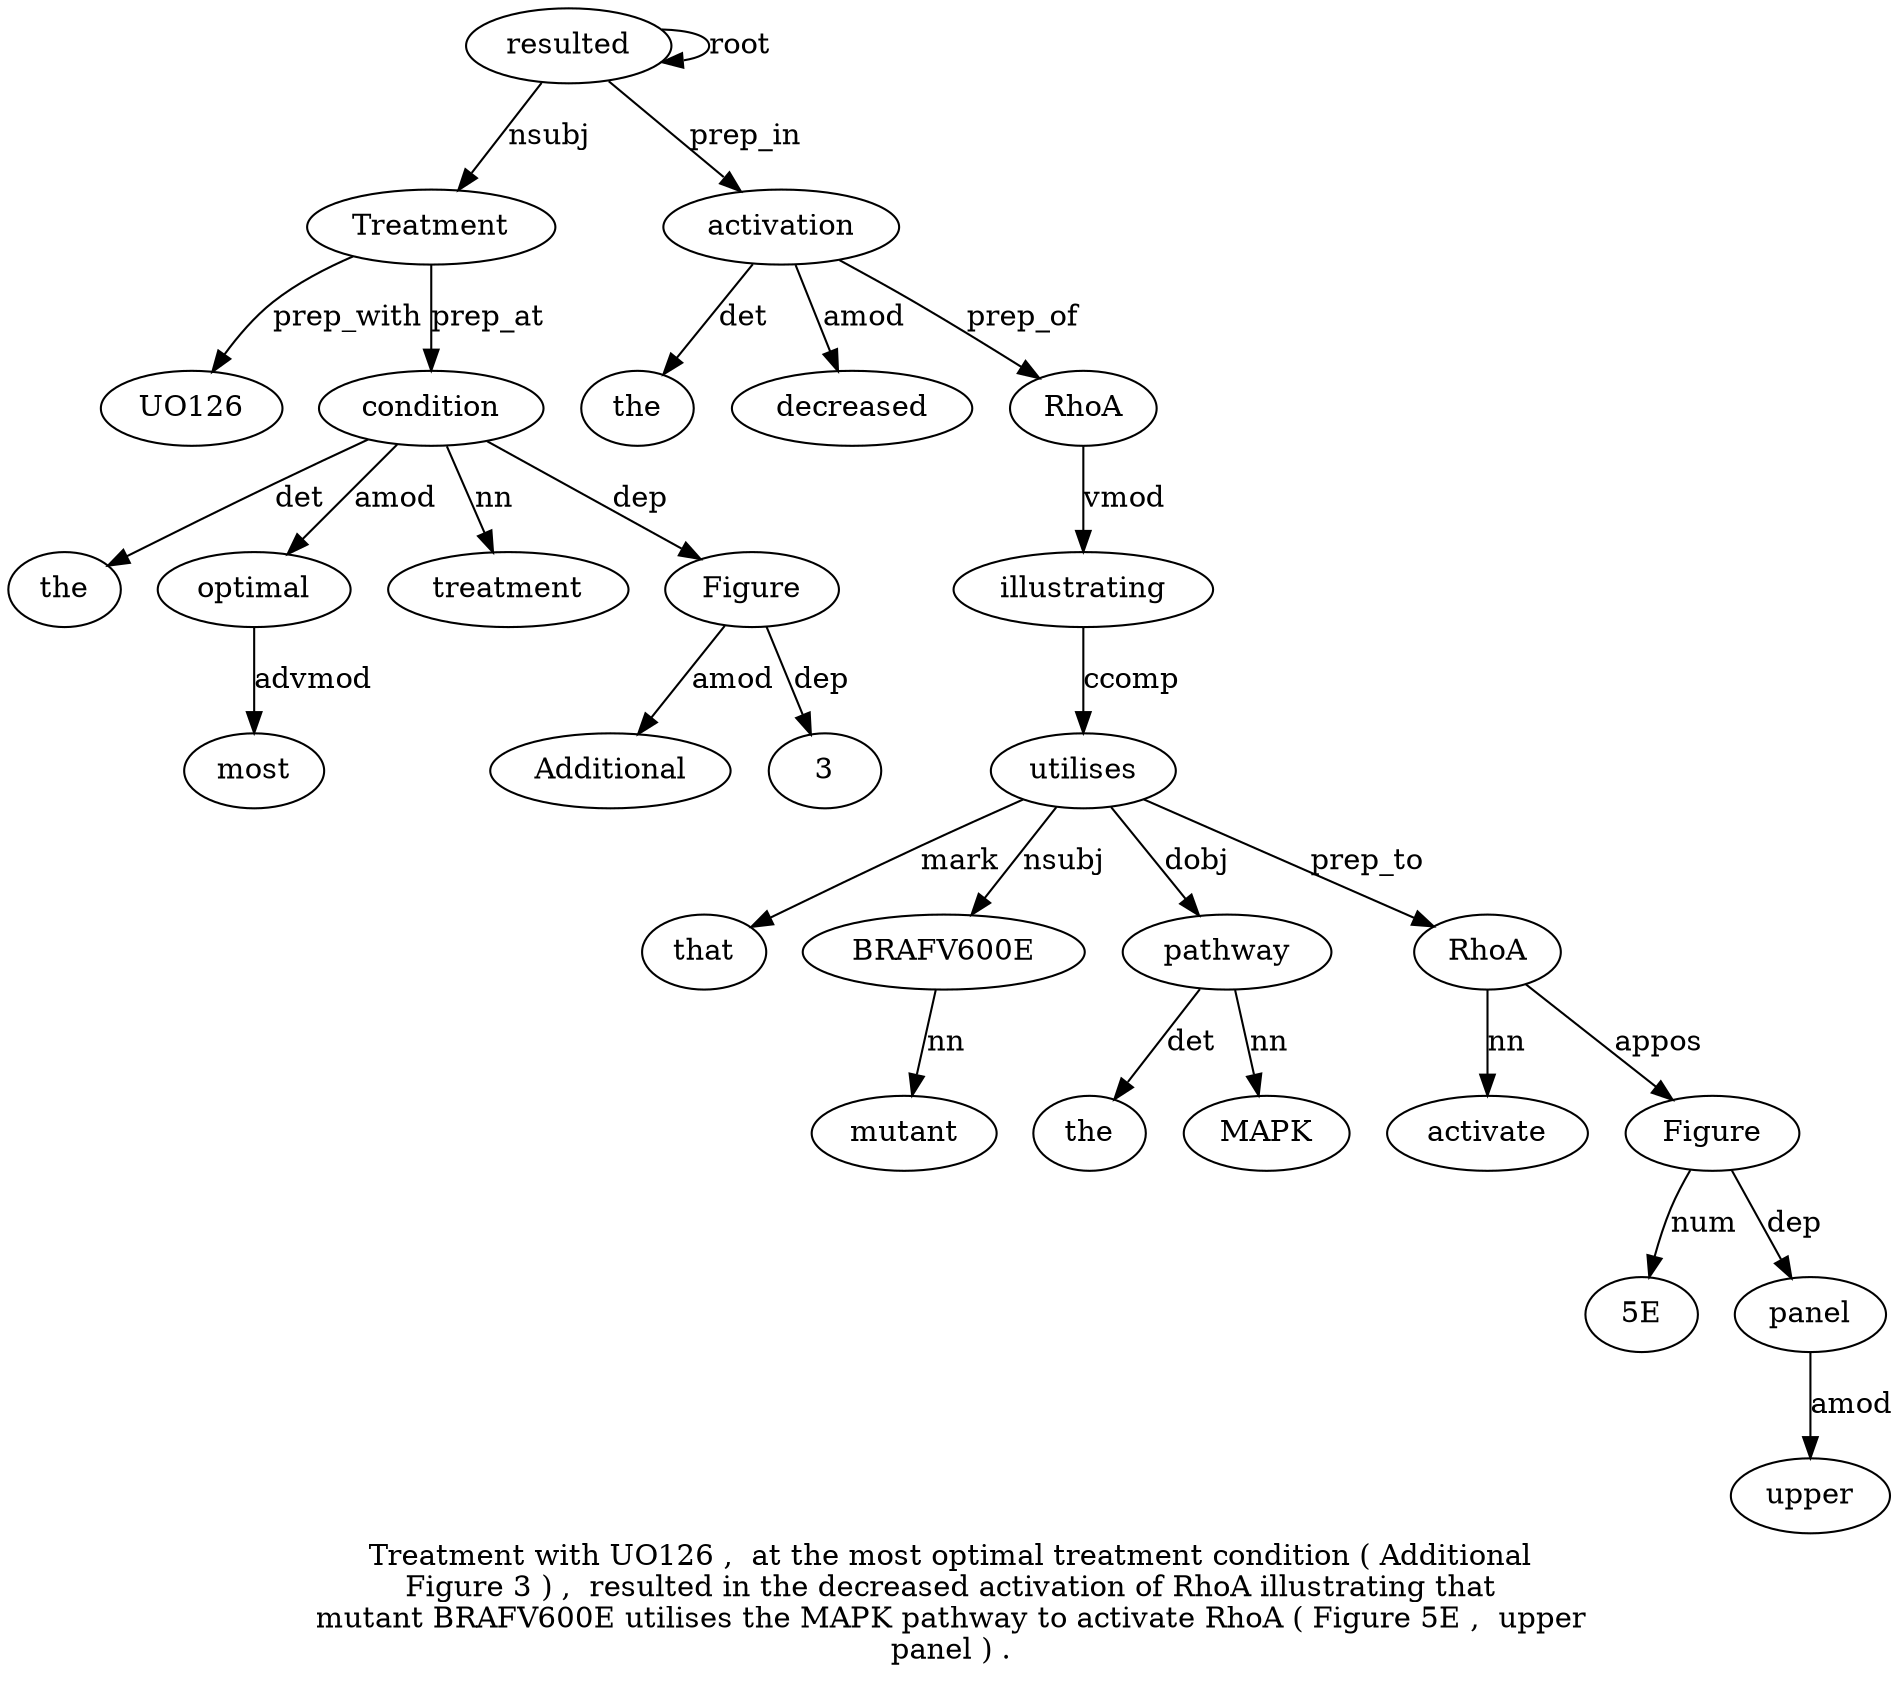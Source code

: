 digraph "Treatment with UO126 ,  at the most optimal treatment condition ( Additional Figure 3 ) ,  resulted in the decreased activation of RhoA illustrating that mutant BRAFV600E utilises the MAPK pathway to activate RhoA ( Figure 5E ,  upper panel ) ." {
label="Treatment with UO126 ,  at the most optimal treatment condition ( Additional
Figure 3 ) ,  resulted in the decreased activation of RhoA illustrating that
mutant BRAFV600E utilises the MAPK pathway to activate RhoA ( Figure 5E ,  upper
panel ) .";
resulted17 [style=filled, fillcolor=white, label=resulted];
Treatment1 [style=filled, fillcolor=white, label=Treatment];
resulted17 -> Treatment1  [label=nsubj];
UO1263 [style=filled, fillcolor=white, label=UO126];
Treatment1 -> UO1263  [label=prep_with];
condition10 [style=filled, fillcolor=white, label=condition];
the6 [style=filled, fillcolor=white, label=the];
condition10 -> the6  [label=det];
optimal8 [style=filled, fillcolor=white, label=optimal];
most7 [style=filled, fillcolor=white, label=most];
optimal8 -> most7  [label=advmod];
condition10 -> optimal8  [label=amod];
treatment9 [style=filled, fillcolor=white, label=treatment];
condition10 -> treatment9  [label=nn];
Treatment1 -> condition10  [label=prep_at];
Figure13 [style=filled, fillcolor=white, label=Figure];
Additional12 [style=filled, fillcolor=white, label=Additional];
Figure13 -> Additional12  [label=amod];
condition10 -> Figure13  [label=dep];
314 [style=filled, fillcolor=white, label=3];
Figure13 -> 314  [label=dep];
resulted17 -> resulted17  [label=root];
activation21 [style=filled, fillcolor=white, label=activation];
the19 [style=filled, fillcolor=white, label=the];
activation21 -> the19  [label=det];
decreased20 [style=filled, fillcolor=white, label=decreased];
activation21 -> decreased20  [label=amod];
resulted17 -> activation21  [label=prep_in];
RhoA23 [style=filled, fillcolor=white, label=RhoA];
activation21 -> RhoA23  [label=prep_of];
illustrating24 [style=filled, fillcolor=white, label=illustrating];
RhoA23 -> illustrating24  [label=vmod];
utilises28 [style=filled, fillcolor=white, label=utilises];
that25 [style=filled, fillcolor=white, label=that];
utilises28 -> that25  [label=mark];
BRAFV600E27 [style=filled, fillcolor=white, label=BRAFV600E];
mutant26 [style=filled, fillcolor=white, label=mutant];
BRAFV600E27 -> mutant26  [label=nn];
utilises28 -> BRAFV600E27  [label=nsubj];
illustrating24 -> utilises28  [label=ccomp];
pathway31 [style=filled, fillcolor=white, label=pathway];
the29 [style=filled, fillcolor=white, label=the];
pathway31 -> the29  [label=det];
MAPK30 [style=filled, fillcolor=white, label=MAPK];
pathway31 -> MAPK30  [label=nn];
utilises28 -> pathway31  [label=dobj];
RhoA34 [style=filled, fillcolor=white, label=RhoA];
activate33 [style=filled, fillcolor=white, label=activate];
RhoA34 -> activate33  [label=nn];
utilises28 -> RhoA34  [label=prep_to];
Figure36 [style=filled, fillcolor=white, label=Figure];
RhoA34 -> Figure36  [label=appos];
"5E37" [style=filled, fillcolor=white, label="5E"];
Figure36 -> "5E37"  [label=num];
panel40 [style=filled, fillcolor=white, label=panel];
upper39 [style=filled, fillcolor=white, label=upper];
panel40 -> upper39  [label=amod];
Figure36 -> panel40  [label=dep];
}
